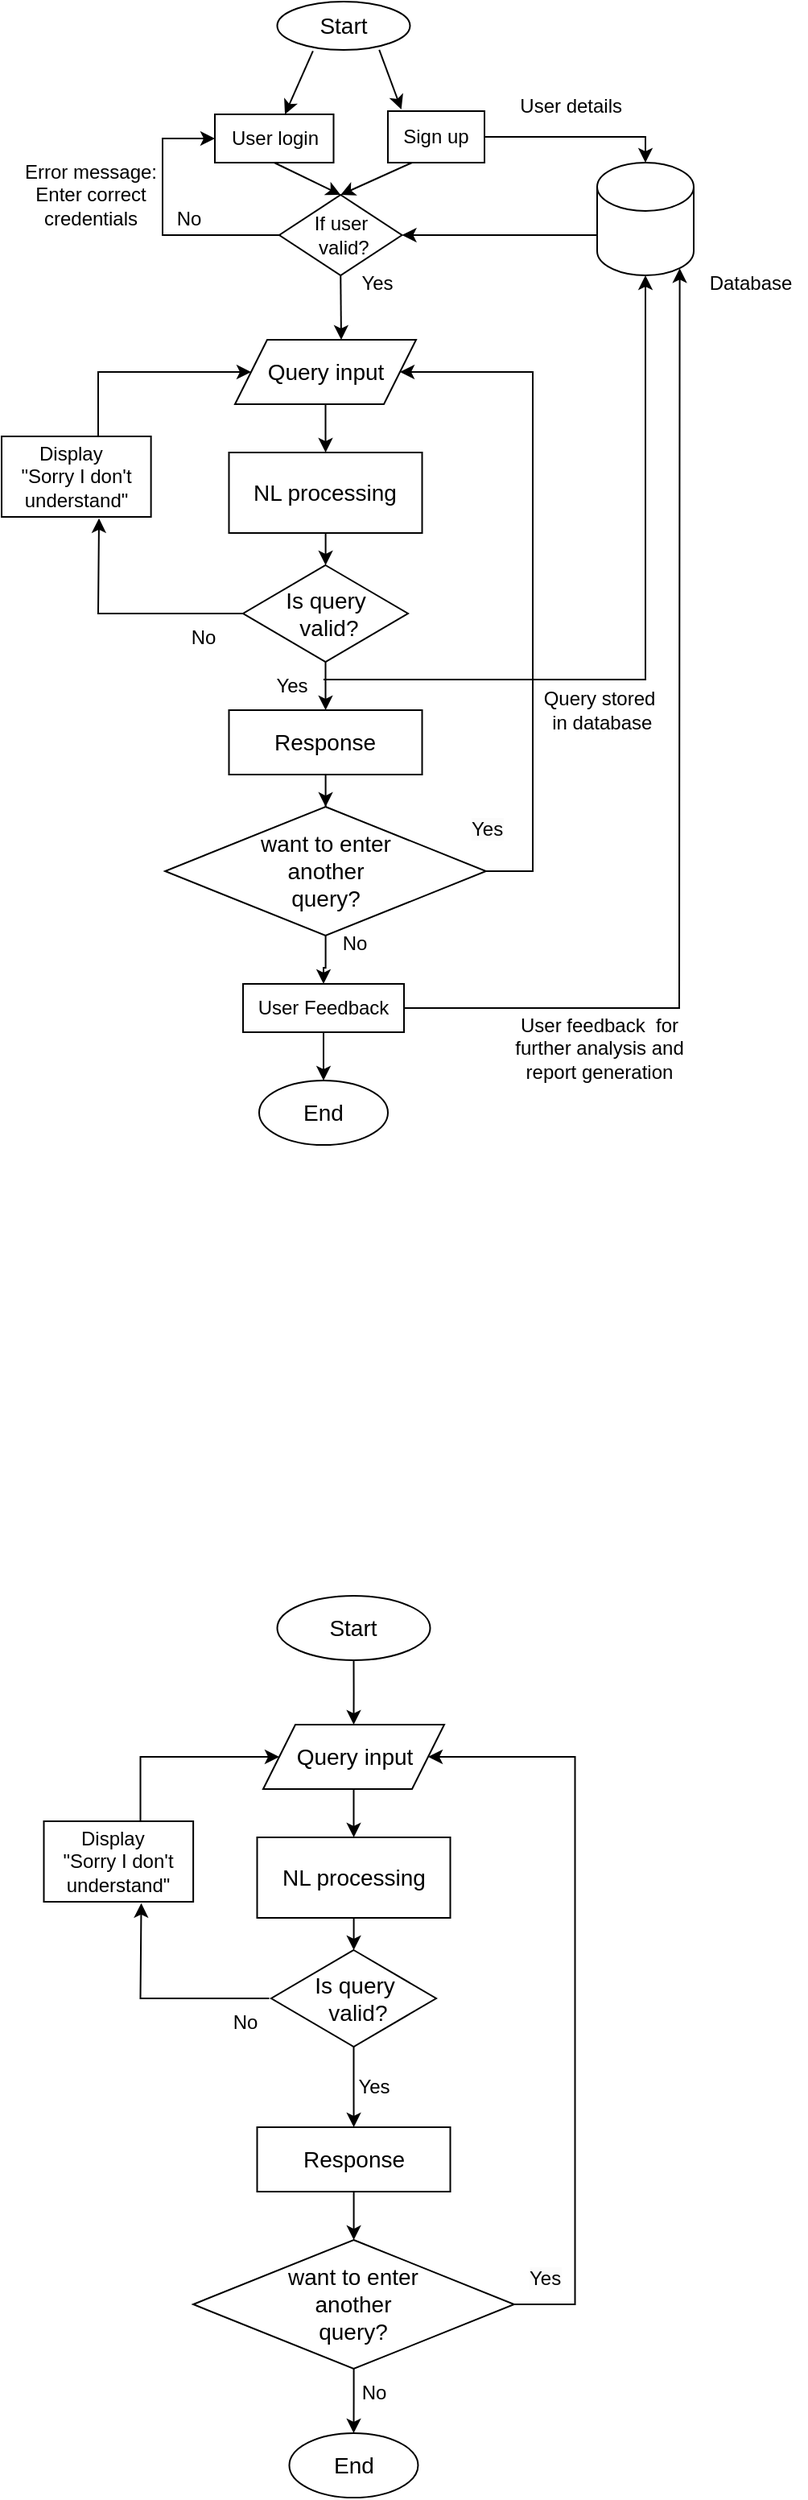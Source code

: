 <mxfile version="21.7.0" type="device">
  <diagram name="Page-1" id="McdJuczjEffqz_6UoNn5">
    <mxGraphModel dx="1290" dy="534" grid="1" gridSize="10" guides="1" tooltips="1" connect="1" arrows="1" fold="1" page="1" pageScale="1" pageWidth="850" pageHeight="1100" math="0" shadow="0">
      <root>
        <mxCell id="0" />
        <mxCell id="1" parent="0" />
        <mxCell id="H1vpS9QQzf7doZmdfUMT-5" value="" style="edgeStyle=orthogonalEdgeStyle;rounded=0;orthogonalLoop=1;jettySize=auto;html=1;" parent="1" source="H1vpS9QQzf7doZmdfUMT-2" target="H1vpS9QQzf7doZmdfUMT-4" edge="1">
          <mxGeometry relative="1" as="geometry" />
        </mxCell>
        <mxCell id="H1vpS9QQzf7doZmdfUMT-2" value="&lt;font style=&quot;font-size: 14px;&quot;&gt;Query input&lt;/font&gt;" style="shape=parallelogram;perimeter=parallelogramPerimeter;whiteSpace=wrap;html=1;fixedSize=1;" parent="1" vertex="1">
          <mxGeometry x="385" y="260" width="112.5" height="40" as="geometry" />
        </mxCell>
        <mxCell id="H1vpS9QQzf7doZmdfUMT-7" value="" style="edgeStyle=orthogonalEdgeStyle;rounded=0;orthogonalLoop=1;jettySize=auto;html=1;" parent="1" source="H1vpS9QQzf7doZmdfUMT-4" target="H1vpS9QQzf7doZmdfUMT-6" edge="1">
          <mxGeometry relative="1" as="geometry" />
        </mxCell>
        <mxCell id="H1vpS9QQzf7doZmdfUMT-4" value="&lt;font style=&quot;font-size: 14px;&quot;&gt;NL processing&lt;/font&gt;" style="whiteSpace=wrap;html=1;" parent="1" vertex="1">
          <mxGeometry x="381.25" y="330" width="120" height="50" as="geometry" />
        </mxCell>
        <mxCell id="H1vpS9QQzf7doZmdfUMT-9" value="" style="edgeStyle=orthogonalEdgeStyle;rounded=0;orthogonalLoop=1;jettySize=auto;html=1;" parent="1" source="H1vpS9QQzf7doZmdfUMT-6" target="H1vpS9QQzf7doZmdfUMT-8" edge="1">
          <mxGeometry relative="1" as="geometry" />
        </mxCell>
        <mxCell id="H1vpS9QQzf7doZmdfUMT-6" value="&lt;font style=&quot;font-size: 14px;&quot;&gt;Is query&lt;br&gt;&amp;nbsp;valid?&lt;/font&gt;" style="rhombus;whiteSpace=wrap;html=1;" parent="1" vertex="1">
          <mxGeometry x="390" y="400" width="102.5" height="60" as="geometry" />
        </mxCell>
        <mxCell id="H1vpS9QQzf7doZmdfUMT-11" value="" style="edgeStyle=orthogonalEdgeStyle;rounded=0;orthogonalLoop=1;jettySize=auto;html=1;" parent="1" source="H1vpS9QQzf7doZmdfUMT-8" target="H1vpS9QQzf7doZmdfUMT-10" edge="1">
          <mxGeometry relative="1" as="geometry" />
        </mxCell>
        <mxCell id="H1vpS9QQzf7doZmdfUMT-8" value="&lt;font style=&quot;font-size: 14px;&quot;&gt;Response&lt;/font&gt;" style="whiteSpace=wrap;html=1;" parent="1" vertex="1">
          <mxGeometry x="381.25" y="490" width="120" height="40" as="geometry" />
        </mxCell>
        <mxCell id="17jc52hQaCPBW5WIYF3u-50" value="" style="edgeStyle=orthogonalEdgeStyle;rounded=0;orthogonalLoop=1;jettySize=auto;html=1;" parent="1" source="H1vpS9QQzf7doZmdfUMT-10" target="17jc52hQaCPBW5WIYF3u-49" edge="1">
          <mxGeometry relative="1" as="geometry" />
        </mxCell>
        <mxCell id="H1vpS9QQzf7doZmdfUMT-10" value="&lt;font style=&quot;font-size: 14px;&quot;&gt;want to enter &lt;br&gt;another &lt;br&gt;query?&lt;/font&gt;" style="rhombus;whiteSpace=wrap;html=1;" parent="1" vertex="1">
          <mxGeometry x="341.56" y="550" width="199.37" height="80" as="geometry" />
        </mxCell>
        <mxCell id="H1vpS9QQzf7doZmdfUMT-12" value="&lt;font style=&quot;font-size: 14px;&quot;&gt;End&lt;/font&gt;" style="ellipse;whiteSpace=wrap;html=1;" parent="1" vertex="1">
          <mxGeometry x="400" y="720" width="80" height="40" as="geometry" />
        </mxCell>
        <mxCell id="H1vpS9QQzf7doZmdfUMT-14" value="Yes" style="text;html=1;align=center;verticalAlign=middle;resizable=0;points=[];autosize=1;strokeColor=none;fillColor=none;" parent="1" vertex="1">
          <mxGeometry x="400" y="460" width="40" height="30" as="geometry" />
        </mxCell>
        <mxCell id="H1vpS9QQzf7doZmdfUMT-15" value="" style="endArrow=classic;html=1;rounded=0;entryX=0;entryY=0.5;entryDx=0;entryDy=0;" parent="1" target="H1vpS9QQzf7doZmdfUMT-2" edge="1">
          <mxGeometry width="50" height="50" relative="1" as="geometry">
            <mxPoint x="300" y="320" as="sourcePoint" />
            <mxPoint x="470" y="350" as="targetPoint" />
            <Array as="points">
              <mxPoint x="300" y="280" />
            </Array>
          </mxGeometry>
        </mxCell>
        <mxCell id="H1vpS9QQzf7doZmdfUMT-17" value="No" style="text;html=1;align=center;verticalAlign=middle;resizable=0;points=[];autosize=1;strokeColor=none;fillColor=none;" parent="1" vertex="1">
          <mxGeometry x="345" y="430" width="40" height="30" as="geometry" />
        </mxCell>
        <mxCell id="H1vpS9QQzf7doZmdfUMT-20" value="" style="endArrow=classic;html=1;rounded=0;exitX=1;exitY=0.5;exitDx=0;exitDy=0;entryX=1;entryY=0.5;entryDx=0;entryDy=0;" parent="1" source="H1vpS9QQzf7doZmdfUMT-10" target="H1vpS9QQzf7doZmdfUMT-2" edge="1">
          <mxGeometry width="50" height="50" relative="1" as="geometry">
            <mxPoint x="380" y="530" as="sourcePoint" />
            <mxPoint x="430" y="480" as="targetPoint" />
            <Array as="points">
              <mxPoint x="570" y="590" />
              <mxPoint x="570" y="280" />
            </Array>
          </mxGeometry>
        </mxCell>
        <mxCell id="H1vpS9QQzf7doZmdfUMT-21" value="&lt;span style=&quot;color: rgb(0, 0, 0); font-family: Helvetica; font-size: 12px; font-style: normal; font-variant-ligatures: normal; font-variant-caps: normal; font-weight: 400; letter-spacing: normal; orphans: 2; text-align: center; text-indent: 0px; text-transform: none; widows: 2; word-spacing: 0px; -webkit-text-stroke-width: 0px; background-color: rgb(251, 251, 251); text-decoration-thickness: initial; text-decoration-style: initial; text-decoration-color: initial; float: none; display: inline !important;&quot;&gt;Yes&lt;/span&gt;" style="text;whiteSpace=wrap;html=1;" parent="1" vertex="1">
          <mxGeometry x="530" y="550" width="50" height="40" as="geometry" />
        </mxCell>
        <mxCell id="H1vpS9QQzf7doZmdfUMT-22" value="No" style="text;html=1;align=center;verticalAlign=middle;resizable=0;points=[];autosize=1;strokeColor=none;fillColor=none;" parent="1" vertex="1">
          <mxGeometry x="438.74" y="620" width="40" height="30" as="geometry" />
        </mxCell>
        <mxCell id="H1vpS9QQzf7doZmdfUMT-24" value="Display&amp;nbsp;&amp;nbsp;&lt;br&gt;&quot;Sorry I don&#39;t understand&quot;" style="rounded=0;whiteSpace=wrap;html=1;" parent="1" vertex="1">
          <mxGeometry x="240" y="320" width="92.81" height="50" as="geometry" />
        </mxCell>
        <mxCell id="H1vpS9QQzf7doZmdfUMT-25" value="" style="endArrow=classic;html=1;rounded=0;entryX=0.652;entryY=1.018;entryDx=0;entryDy=0;entryPerimeter=0;exitX=0;exitY=0.5;exitDx=0;exitDy=0;" parent="1" source="H1vpS9QQzf7doZmdfUMT-6" target="H1vpS9QQzf7doZmdfUMT-24" edge="1">
          <mxGeometry width="50" height="50" relative="1" as="geometry">
            <mxPoint x="380" y="430" as="sourcePoint" />
            <mxPoint x="310" y="420" as="targetPoint" />
            <Array as="points">
              <mxPoint x="300" y="430" />
            </Array>
          </mxGeometry>
        </mxCell>
        <mxCell id="17jc52hQaCPBW5WIYF3u-1" value="" style="edgeStyle=orthogonalEdgeStyle;rounded=0;orthogonalLoop=1;jettySize=auto;html=1;" parent="1" source="17jc52hQaCPBW5WIYF3u-2" target="17jc52hQaCPBW5WIYF3u-4" edge="1">
          <mxGeometry relative="1" as="geometry" />
        </mxCell>
        <mxCell id="17jc52hQaCPBW5WIYF3u-2" value="&lt;font style=&quot;font-size: 14px;&quot;&gt;Start&lt;/font&gt;" style="ellipse;whiteSpace=wrap;html=1;" parent="1" vertex="1">
          <mxGeometry x="411.25" y="1040" width="95" height="40" as="geometry" />
        </mxCell>
        <mxCell id="17jc52hQaCPBW5WIYF3u-3" value="" style="edgeStyle=orthogonalEdgeStyle;rounded=0;orthogonalLoop=1;jettySize=auto;html=1;" parent="1" source="17jc52hQaCPBW5WIYF3u-4" target="17jc52hQaCPBW5WIYF3u-6" edge="1">
          <mxGeometry relative="1" as="geometry" />
        </mxCell>
        <mxCell id="17jc52hQaCPBW5WIYF3u-4" value="&lt;font style=&quot;font-size: 14px;&quot;&gt;Query input&lt;/font&gt;" style="shape=parallelogram;perimeter=parallelogramPerimeter;whiteSpace=wrap;html=1;fixedSize=1;" parent="1" vertex="1">
          <mxGeometry x="402.5" y="1120" width="112.5" height="40" as="geometry" />
        </mxCell>
        <mxCell id="17jc52hQaCPBW5WIYF3u-5" value="" style="edgeStyle=orthogonalEdgeStyle;rounded=0;orthogonalLoop=1;jettySize=auto;html=1;" parent="1" source="17jc52hQaCPBW5WIYF3u-6" target="17jc52hQaCPBW5WIYF3u-8" edge="1">
          <mxGeometry relative="1" as="geometry" />
        </mxCell>
        <mxCell id="17jc52hQaCPBW5WIYF3u-6" value="&lt;font style=&quot;font-size: 14px;&quot;&gt;NL processing&lt;/font&gt;" style="whiteSpace=wrap;html=1;" parent="1" vertex="1">
          <mxGeometry x="398.75" y="1190" width="120" height="50" as="geometry" />
        </mxCell>
        <mxCell id="17jc52hQaCPBW5WIYF3u-7" value="" style="edgeStyle=orthogonalEdgeStyle;rounded=0;orthogonalLoop=1;jettySize=auto;html=1;" parent="1" source="17jc52hQaCPBW5WIYF3u-8" target="17jc52hQaCPBW5WIYF3u-10" edge="1">
          <mxGeometry relative="1" as="geometry" />
        </mxCell>
        <mxCell id="17jc52hQaCPBW5WIYF3u-8" value="&lt;font style=&quot;font-size: 14px;&quot;&gt;Is query&lt;br&gt;&amp;nbsp;valid?&lt;/font&gt;" style="rhombus;whiteSpace=wrap;html=1;" parent="1" vertex="1">
          <mxGeometry x="407.5" y="1260" width="102.5" height="60" as="geometry" />
        </mxCell>
        <mxCell id="17jc52hQaCPBW5WIYF3u-9" value="" style="edgeStyle=orthogonalEdgeStyle;rounded=0;orthogonalLoop=1;jettySize=auto;html=1;" parent="1" source="17jc52hQaCPBW5WIYF3u-10" target="17jc52hQaCPBW5WIYF3u-12" edge="1">
          <mxGeometry relative="1" as="geometry" />
        </mxCell>
        <mxCell id="17jc52hQaCPBW5WIYF3u-10" value="&lt;font style=&quot;font-size: 14px;&quot;&gt;Response&lt;/font&gt;" style="whiteSpace=wrap;html=1;" parent="1" vertex="1">
          <mxGeometry x="398.75" y="1370" width="120" height="40" as="geometry" />
        </mxCell>
        <mxCell id="17jc52hQaCPBW5WIYF3u-11" value="" style="edgeStyle=orthogonalEdgeStyle;rounded=0;orthogonalLoop=1;jettySize=auto;html=1;" parent="1" source="17jc52hQaCPBW5WIYF3u-12" target="17jc52hQaCPBW5WIYF3u-13" edge="1">
          <mxGeometry relative="1" as="geometry" />
        </mxCell>
        <mxCell id="17jc52hQaCPBW5WIYF3u-12" value="&lt;font style=&quot;font-size: 14px;&quot;&gt;want to enter &lt;br&gt;another &lt;br&gt;query?&lt;/font&gt;" style="rhombus;whiteSpace=wrap;html=1;" parent="1" vertex="1">
          <mxGeometry x="359.06" y="1440" width="199.37" height="80" as="geometry" />
        </mxCell>
        <mxCell id="17jc52hQaCPBW5WIYF3u-13" value="&lt;font style=&quot;font-size: 14px;&quot;&gt;End&lt;/font&gt;" style="ellipse;whiteSpace=wrap;html=1;" parent="1" vertex="1">
          <mxGeometry x="418.74" y="1560" width="80" height="40" as="geometry" />
        </mxCell>
        <mxCell id="17jc52hQaCPBW5WIYF3u-14" value="Yes" style="text;html=1;align=center;verticalAlign=middle;resizable=0;points=[];autosize=1;strokeColor=none;fillColor=none;" parent="1" vertex="1">
          <mxGeometry x="451.25" y="1330" width="40" height="30" as="geometry" />
        </mxCell>
        <mxCell id="17jc52hQaCPBW5WIYF3u-15" value="" style="endArrow=classic;html=1;rounded=0;entryX=0;entryY=0.5;entryDx=0;entryDy=0;" parent="1" target="17jc52hQaCPBW5WIYF3u-4" edge="1">
          <mxGeometry width="50" height="50" relative="1" as="geometry">
            <mxPoint x="326.25" y="1180" as="sourcePoint" />
            <mxPoint x="496.25" y="1210" as="targetPoint" />
            <Array as="points">
              <mxPoint x="326.25" y="1140" />
            </Array>
          </mxGeometry>
        </mxCell>
        <mxCell id="17jc52hQaCPBW5WIYF3u-16" value="No" style="text;html=1;align=center;verticalAlign=middle;resizable=0;points=[];autosize=1;strokeColor=none;fillColor=none;" parent="1" vertex="1">
          <mxGeometry x="371.25" y="1290" width="40" height="30" as="geometry" />
        </mxCell>
        <mxCell id="17jc52hQaCPBW5WIYF3u-17" value="" style="endArrow=classic;html=1;rounded=0;exitX=1;exitY=0.5;exitDx=0;exitDy=0;entryX=1;entryY=0.5;entryDx=0;entryDy=0;" parent="1" source="17jc52hQaCPBW5WIYF3u-12" target="17jc52hQaCPBW5WIYF3u-4" edge="1">
          <mxGeometry width="50" height="50" relative="1" as="geometry">
            <mxPoint x="406.25" y="1390" as="sourcePoint" />
            <mxPoint x="456.25" y="1340" as="targetPoint" />
            <Array as="points">
              <mxPoint x="596.25" y="1480" />
              <mxPoint x="596.25" y="1140" />
            </Array>
          </mxGeometry>
        </mxCell>
        <mxCell id="17jc52hQaCPBW5WIYF3u-18" value="&lt;span style=&quot;color: rgb(0, 0, 0); font-family: Helvetica; font-size: 12px; font-style: normal; font-variant-ligatures: normal; font-variant-caps: normal; font-weight: 400; letter-spacing: normal; orphans: 2; text-align: center; text-indent: 0px; text-transform: none; widows: 2; word-spacing: 0px; -webkit-text-stroke-width: 0px; background-color: rgb(251, 251, 251); text-decoration-thickness: initial; text-decoration-style: initial; text-decoration-color: initial; float: none; display: inline !important;&quot;&gt;Yes&lt;/span&gt;" style="text;whiteSpace=wrap;html=1;" parent="1" vertex="1">
          <mxGeometry x="566.25" y="1450" width="50" height="40" as="geometry" />
        </mxCell>
        <mxCell id="17jc52hQaCPBW5WIYF3u-19" value="No" style="text;html=1;align=center;verticalAlign=middle;resizable=0;points=[];autosize=1;strokeColor=none;fillColor=none;" parent="1" vertex="1">
          <mxGeometry x="451.25" y="1520" width="40" height="30" as="geometry" />
        </mxCell>
        <mxCell id="17jc52hQaCPBW5WIYF3u-20" value="Display&amp;nbsp;&amp;nbsp;&lt;br&gt;&quot;Sorry I don&#39;t understand&quot;" style="rounded=0;whiteSpace=wrap;html=1;" parent="1" vertex="1">
          <mxGeometry x="266.25" y="1180" width="92.81" height="50" as="geometry" />
        </mxCell>
        <mxCell id="17jc52hQaCPBW5WIYF3u-21" value="" style="endArrow=classic;html=1;rounded=0;entryX=0.652;entryY=1.018;entryDx=0;entryDy=0;entryPerimeter=0;" parent="1" target="17jc52hQaCPBW5WIYF3u-20" edge="1">
          <mxGeometry width="50" height="50" relative="1" as="geometry">
            <mxPoint x="406.25" y="1290" as="sourcePoint" />
            <mxPoint x="336.25" y="1280" as="targetPoint" />
            <Array as="points">
              <mxPoint x="326.25" y="1290" />
            </Array>
          </mxGeometry>
        </mxCell>
        <mxCell id="17jc52hQaCPBW5WIYF3u-22" value="User login" style="rounded=0;whiteSpace=wrap;html=1;" parent="1" vertex="1">
          <mxGeometry x="372.5" y="120" width="73.75" height="30" as="geometry" />
        </mxCell>
        <mxCell id="17jc52hQaCPBW5WIYF3u-23" value="If user&lt;br&gt;&amp;nbsp;valid?" style="rhombus;whiteSpace=wrap;html=1;" parent="1" vertex="1">
          <mxGeometry x="412.5" y="170" width="76.25" height="50" as="geometry" />
        </mxCell>
        <mxCell id="17jc52hQaCPBW5WIYF3u-25" value="" style="endArrow=classic;html=1;rounded=0;exitX=0;exitY=0.5;exitDx=0;exitDy=0;entryX=0;entryY=0.5;entryDx=0;entryDy=0;" parent="1" source="17jc52hQaCPBW5WIYF3u-23" target="17jc52hQaCPBW5WIYF3u-22" edge="1">
          <mxGeometry width="50" height="50" relative="1" as="geometry">
            <mxPoint x="400" y="270" as="sourcePoint" />
            <mxPoint x="450" y="220" as="targetPoint" />
            <Array as="points">
              <mxPoint x="340" y="195" />
              <mxPoint x="340" y="135" />
            </Array>
          </mxGeometry>
        </mxCell>
        <mxCell id="17jc52hQaCPBW5WIYF3u-26" value="No" style="text;html=1;align=center;verticalAlign=middle;resizable=0;points=[];autosize=1;strokeColor=none;fillColor=none;" parent="1" vertex="1">
          <mxGeometry x="336.25" y="170" width="40" height="30" as="geometry" />
        </mxCell>
        <mxCell id="17jc52hQaCPBW5WIYF3u-27" value="&lt;font style=&quot;font-size: 14px;&quot;&gt;Start&lt;/font&gt;" style="ellipse;whiteSpace=wrap;html=1;" parent="1" vertex="1">
          <mxGeometry x="411.24" y="50" width="82.51" height="30" as="geometry" />
        </mxCell>
        <mxCell id="17jc52hQaCPBW5WIYF3u-30" value="" style="endArrow=classic;html=1;rounded=0;exitX=0.269;exitY=1.024;exitDx=0;exitDy=0;exitPerimeter=0;" parent="1" source="17jc52hQaCPBW5WIYF3u-27" target="17jc52hQaCPBW5WIYF3u-22" edge="1">
          <mxGeometry width="50" height="50" relative="1" as="geometry">
            <mxPoint x="350" y="200" as="sourcePoint" />
            <mxPoint x="400" y="150" as="targetPoint" />
          </mxGeometry>
        </mxCell>
        <mxCell id="17jc52hQaCPBW5WIYF3u-31" value="Error message:&lt;br&gt;Enter correct &lt;br&gt;credentials" style="text;html=1;align=center;verticalAlign=middle;resizable=0;points=[];autosize=1;strokeColor=none;fillColor=none;" parent="1" vertex="1">
          <mxGeometry x="240" y="140" width="110" height="60" as="geometry" />
        </mxCell>
        <mxCell id="17jc52hQaCPBW5WIYF3u-32" value="Yes" style="text;html=1;align=center;verticalAlign=middle;resizable=0;points=[];autosize=1;strokeColor=none;fillColor=none;" parent="1" vertex="1">
          <mxGeometry x="452.5" y="210" width="40" height="30" as="geometry" />
        </mxCell>
        <mxCell id="17jc52hQaCPBW5WIYF3u-33" value="Sign up" style="rounded=0;whiteSpace=wrap;html=1;" parent="1" vertex="1">
          <mxGeometry x="480" y="118" width="60" height="32" as="geometry" />
        </mxCell>
        <mxCell id="17jc52hQaCPBW5WIYF3u-34" value="" style="endArrow=classic;html=1;rounded=0;exitX=0.768;exitY=0.998;exitDx=0;exitDy=0;exitPerimeter=0;entryX=0.139;entryY=-0.032;entryDx=0;entryDy=0;entryPerimeter=0;" parent="1" source="17jc52hQaCPBW5WIYF3u-27" target="17jc52hQaCPBW5WIYF3u-33" edge="1">
          <mxGeometry width="50" height="50" relative="1" as="geometry">
            <mxPoint x="444" y="90" as="sourcePoint" />
            <mxPoint x="426" y="130" as="targetPoint" />
          </mxGeometry>
        </mxCell>
        <mxCell id="17jc52hQaCPBW5WIYF3u-35" value="" style="shape=cylinder3;whiteSpace=wrap;html=1;boundedLbl=1;backgroundOutline=1;size=15;" parent="1" vertex="1">
          <mxGeometry x="610" y="150" width="60" height="70" as="geometry" />
        </mxCell>
        <mxCell id="17jc52hQaCPBW5WIYF3u-36" value="" style="endArrow=classic;html=1;rounded=0;exitX=1;exitY=0.5;exitDx=0;exitDy=0;entryX=0.5;entryY=0;entryDx=0;entryDy=0;entryPerimeter=0;" parent="1" source="17jc52hQaCPBW5WIYF3u-33" target="17jc52hQaCPBW5WIYF3u-35" edge="1">
          <mxGeometry width="50" height="50" relative="1" as="geometry">
            <mxPoint x="370" y="260" as="sourcePoint" />
            <mxPoint x="420" y="210" as="targetPoint" />
            <Array as="points">
              <mxPoint x="640" y="134" />
            </Array>
          </mxGeometry>
        </mxCell>
        <mxCell id="17jc52hQaCPBW5WIYF3u-37" value="Database" style="text;html=1;align=center;verticalAlign=middle;resizable=0;points=[];autosize=1;strokeColor=none;fillColor=none;" parent="1" vertex="1">
          <mxGeometry x="670" y="210" width="70" height="30" as="geometry" />
        </mxCell>
        <mxCell id="17jc52hQaCPBW5WIYF3u-38" value="User details&amp;nbsp;" style="text;html=1;align=center;verticalAlign=middle;resizable=0;points=[];autosize=1;strokeColor=none;fillColor=none;" parent="1" vertex="1">
          <mxGeometry x="550" y="100" width="90" height="30" as="geometry" />
        </mxCell>
        <mxCell id="17jc52hQaCPBW5WIYF3u-39" value="" style="endArrow=classic;html=1;rounded=0;entryX=1;entryY=0.5;entryDx=0;entryDy=0;exitX=0;exitY=0;exitDx=0;exitDy=45;exitPerimeter=0;" parent="1" source="17jc52hQaCPBW5WIYF3u-35" target="17jc52hQaCPBW5WIYF3u-23" edge="1">
          <mxGeometry width="50" height="50" relative="1" as="geometry">
            <mxPoint x="610" y="200" as="sourcePoint" />
            <mxPoint x="450" y="200" as="targetPoint" />
          </mxGeometry>
        </mxCell>
        <mxCell id="17jc52hQaCPBW5WIYF3u-41" value="" style="endArrow=classic;html=1;rounded=0;exitX=0.5;exitY=1;exitDx=0;exitDy=0;entryX=0.5;entryY=0;entryDx=0;entryDy=0;" parent="1" source="17jc52hQaCPBW5WIYF3u-22" target="17jc52hQaCPBW5WIYF3u-23" edge="1">
          <mxGeometry width="50" height="50" relative="1" as="geometry">
            <mxPoint x="480" y="180" as="sourcePoint" />
            <mxPoint x="530" y="130" as="targetPoint" />
          </mxGeometry>
        </mxCell>
        <mxCell id="17jc52hQaCPBW5WIYF3u-42" value="" style="endArrow=classic;html=1;rounded=0;exitX=0.25;exitY=1;exitDx=0;exitDy=0;entryX=0.5;entryY=0;entryDx=0;entryDy=0;" parent="1" source="17jc52hQaCPBW5WIYF3u-33" target="17jc52hQaCPBW5WIYF3u-23" edge="1">
          <mxGeometry width="50" height="50" relative="1" as="geometry">
            <mxPoint x="400" y="210" as="sourcePoint" />
            <mxPoint x="450" y="160" as="targetPoint" />
          </mxGeometry>
        </mxCell>
        <mxCell id="17jc52hQaCPBW5WIYF3u-43" value="" style="endArrow=classic;html=1;rounded=0;exitX=0.5;exitY=1;exitDx=0;exitDy=0;" parent="1" source="17jc52hQaCPBW5WIYF3u-23" edge="1">
          <mxGeometry width="50" height="50" relative="1" as="geometry">
            <mxPoint x="280" y="340" as="sourcePoint" />
            <mxPoint x="451" y="260" as="targetPoint" />
          </mxGeometry>
        </mxCell>
        <mxCell id="17jc52hQaCPBW5WIYF3u-45" value="" style="endArrow=classic;html=1;rounded=0;entryX=0.5;entryY=1;entryDx=0;entryDy=0;entryPerimeter=0;" parent="1" target="17jc52hQaCPBW5WIYF3u-35" edge="1">
          <mxGeometry width="50" height="50" relative="1" as="geometry">
            <mxPoint x="440" y="471" as="sourcePoint" />
            <mxPoint x="500" y="260" as="targetPoint" />
            <Array as="points">
              <mxPoint x="640" y="471" />
            </Array>
          </mxGeometry>
        </mxCell>
        <mxCell id="17jc52hQaCPBW5WIYF3u-48" value="Query stored&lt;br&gt;&amp;nbsp;in database" style="text;html=1;align=center;verticalAlign=middle;resizable=0;points=[];autosize=1;strokeColor=none;fillColor=none;" parent="1" vertex="1">
          <mxGeometry x="566.25" y="470" width="90" height="40" as="geometry" />
        </mxCell>
        <mxCell id="17jc52hQaCPBW5WIYF3u-51" value="" style="edgeStyle=orthogonalEdgeStyle;rounded=0;orthogonalLoop=1;jettySize=auto;html=1;" parent="1" source="17jc52hQaCPBW5WIYF3u-49" target="H1vpS9QQzf7doZmdfUMT-12" edge="1">
          <mxGeometry relative="1" as="geometry" />
        </mxCell>
        <mxCell id="17jc52hQaCPBW5WIYF3u-49" value="User Feedback" style="rounded=0;whiteSpace=wrap;html=1;" parent="1" vertex="1">
          <mxGeometry x="390" y="660" width="100" height="30" as="geometry" />
        </mxCell>
        <mxCell id="17jc52hQaCPBW5WIYF3u-52" value="" style="endArrow=classic;html=1;rounded=0;exitX=1;exitY=0.5;exitDx=0;exitDy=0;entryX=0.855;entryY=1;entryDx=0;entryDy=-4.35;entryPerimeter=0;" parent="1" source="17jc52hQaCPBW5WIYF3u-49" target="17jc52hQaCPBW5WIYF3u-35" edge="1">
          <mxGeometry width="50" height="50" relative="1" as="geometry">
            <mxPoint x="430" y="600" as="sourcePoint" />
            <mxPoint x="480" y="550" as="targetPoint" />
            <Array as="points">
              <mxPoint x="661" y="675" />
            </Array>
          </mxGeometry>
        </mxCell>
        <mxCell id="17jc52hQaCPBW5WIYF3u-53" value="User feedback&amp;nbsp; for &lt;br&gt;further&amp;nbsp;analysis and &lt;br&gt;report generation" style="text;html=1;align=center;verticalAlign=middle;resizable=0;points=[];autosize=1;strokeColor=none;fillColor=none;" parent="1" vertex="1">
          <mxGeometry x="545.93" y="670" width="130" height="60" as="geometry" />
        </mxCell>
      </root>
    </mxGraphModel>
  </diagram>
</mxfile>
